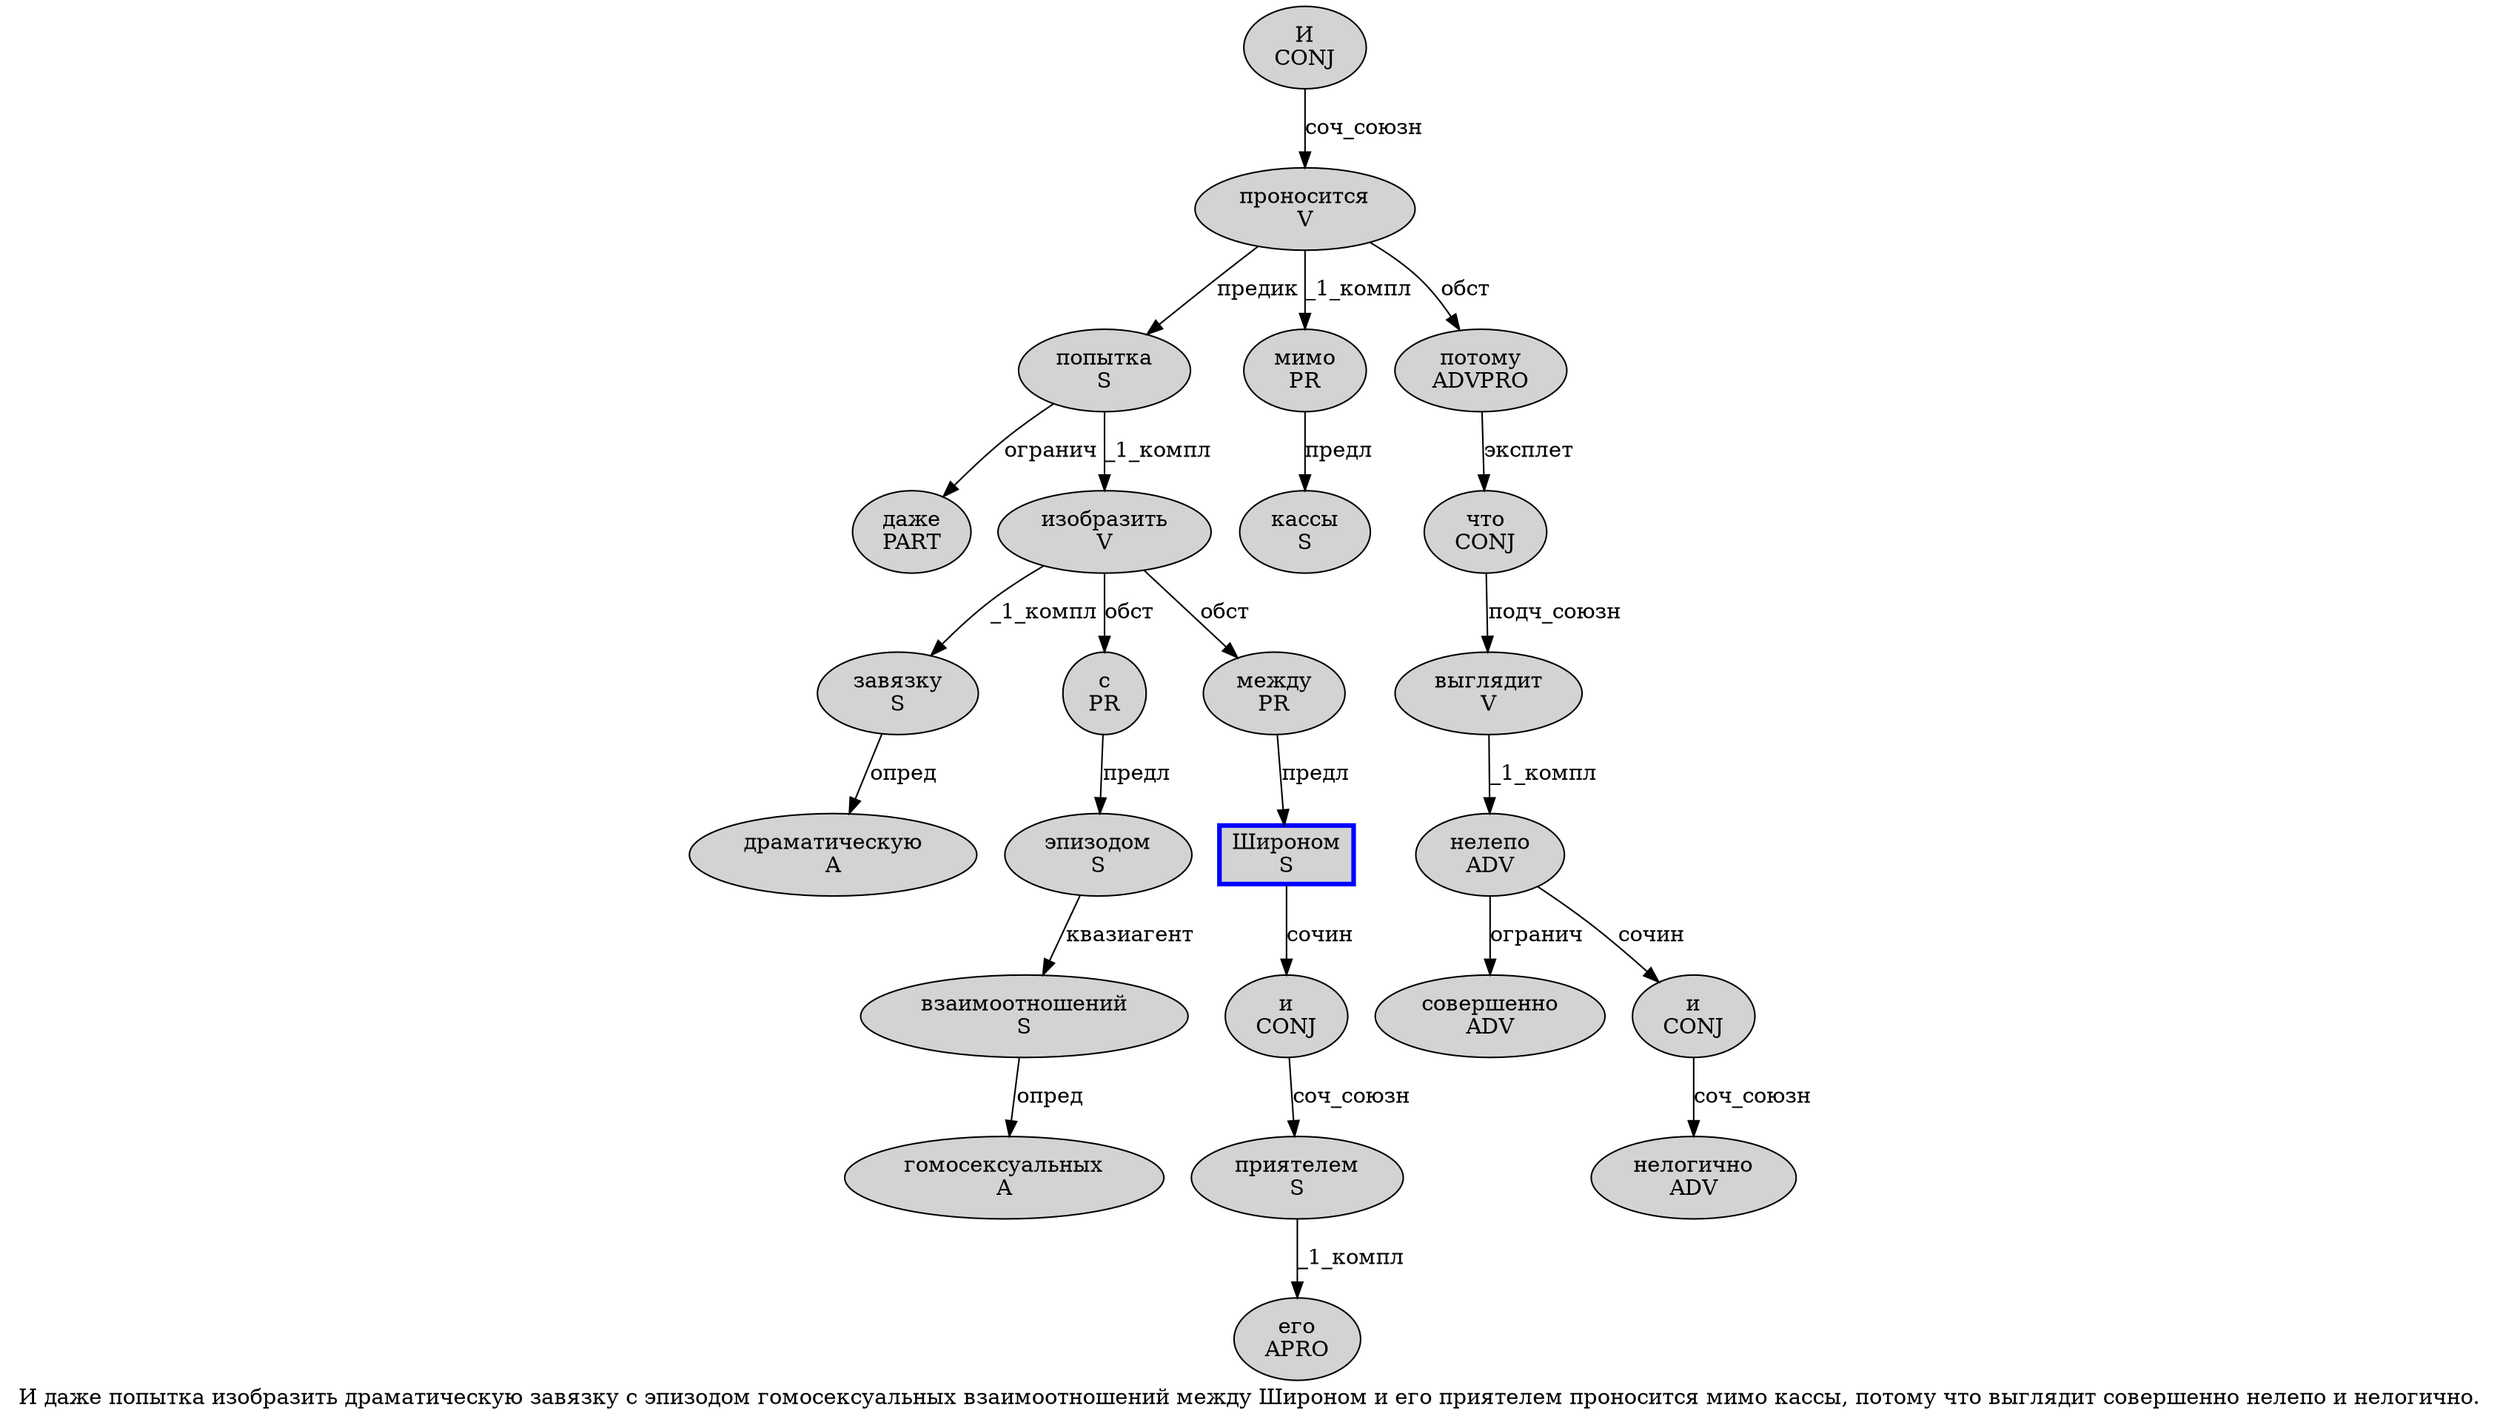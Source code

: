 digraph SENTENCE_4325 {
	graph [label="И даже попытка изобразить драматическую завязку с эпизодом гомосексуальных взаимоотношений между Широном и его приятелем проносится мимо кассы, потому что выглядит совершенно нелепо и нелогично."]
	node [style=filled]
		0 [label="И
CONJ" color="" fillcolor=lightgray penwidth=1 shape=ellipse]
		1 [label="даже
PART" color="" fillcolor=lightgray penwidth=1 shape=ellipse]
		2 [label="попытка
S" color="" fillcolor=lightgray penwidth=1 shape=ellipse]
		3 [label="изобразить
V" color="" fillcolor=lightgray penwidth=1 shape=ellipse]
		4 [label="драматическую
A" color="" fillcolor=lightgray penwidth=1 shape=ellipse]
		5 [label="завязку
S" color="" fillcolor=lightgray penwidth=1 shape=ellipse]
		6 [label="с
PR" color="" fillcolor=lightgray penwidth=1 shape=ellipse]
		7 [label="эпизодом
S" color="" fillcolor=lightgray penwidth=1 shape=ellipse]
		8 [label="гомосексуальных
A" color="" fillcolor=lightgray penwidth=1 shape=ellipse]
		9 [label="взаимоотношений
S" color="" fillcolor=lightgray penwidth=1 shape=ellipse]
		10 [label="между
PR" color="" fillcolor=lightgray penwidth=1 shape=ellipse]
		11 [label="Широном
S" color=blue fillcolor=lightgray penwidth=3 shape=box]
		12 [label="и
CONJ" color="" fillcolor=lightgray penwidth=1 shape=ellipse]
		13 [label="его
APRO" color="" fillcolor=lightgray penwidth=1 shape=ellipse]
		14 [label="приятелем
S" color="" fillcolor=lightgray penwidth=1 shape=ellipse]
		15 [label="проносится
V" color="" fillcolor=lightgray penwidth=1 shape=ellipse]
		16 [label="мимо
PR" color="" fillcolor=lightgray penwidth=1 shape=ellipse]
		17 [label="кассы
S" color="" fillcolor=lightgray penwidth=1 shape=ellipse]
		19 [label="потому
ADVPRO" color="" fillcolor=lightgray penwidth=1 shape=ellipse]
		20 [label="что
CONJ" color="" fillcolor=lightgray penwidth=1 shape=ellipse]
		21 [label="выглядит
V" color="" fillcolor=lightgray penwidth=1 shape=ellipse]
		22 [label="совершенно
ADV" color="" fillcolor=lightgray penwidth=1 shape=ellipse]
		23 [label="нелепо
ADV" color="" fillcolor=lightgray penwidth=1 shape=ellipse]
		24 [label="и
CONJ" color="" fillcolor=lightgray penwidth=1 shape=ellipse]
		25 [label="нелогично
ADV" color="" fillcolor=lightgray penwidth=1 shape=ellipse]
			19 -> 20 [label="эксплет"]
			9 -> 8 [label="опред"]
			6 -> 7 [label="предл"]
			23 -> 22 [label="огранич"]
			23 -> 24 [label="сочин"]
			11 -> 12 [label="сочин"]
			10 -> 11 [label="предл"]
			0 -> 15 [label="соч_союзн"]
			14 -> 13 [label="_1_компл"]
			16 -> 17 [label="предл"]
			3 -> 5 [label="_1_компл"]
			3 -> 6 [label="обст"]
			3 -> 10 [label="обст"]
			20 -> 21 [label="подч_союзн"]
			21 -> 23 [label="_1_компл"]
			7 -> 9 [label="квазиагент"]
			24 -> 25 [label="соч_союзн"]
			12 -> 14 [label="соч_союзн"]
			5 -> 4 [label="опред"]
			2 -> 1 [label="огранич"]
			2 -> 3 [label="_1_компл"]
			15 -> 2 [label="предик"]
			15 -> 16 [label="_1_компл"]
			15 -> 19 [label="обст"]
}